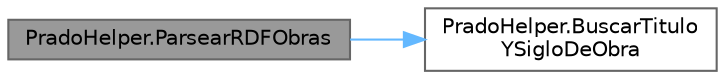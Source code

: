 digraph "PradoHelper.ParsearRDFObras"
{
 // LATEX_PDF_SIZE
  bgcolor="transparent";
  edge [fontname=Helvetica,fontsize=10,labelfontname=Helvetica,labelfontsize=10];
  node [fontname=Helvetica,fontsize=10,shape=box,height=0.2,width=0.4];
  rankdir="LR";
  Node1 [id="Node000001",label="PradoHelper.ParsearRDFObras",height=0.2,width=0.4,color="gray40", fillcolor="grey60", style="filled", fontcolor="black",tooltip="Parsear el RDF para extraer los nombres de las obras y sus siglos."];
  Node1 -> Node2 [id="edge3_Node000001_Node000002",color="steelblue1",style="solid",tooltip=" "];
  Node2 [id="Node000002",label="PradoHelper.BuscarTitulo\lYSigloDeObra",height=0.2,width=0.4,color="grey40", fillcolor="white", style="filled",URL="$class_prado_helper.html#a7c342414176459fbf1d4c20e6657172c",tooltip=" "];
}
